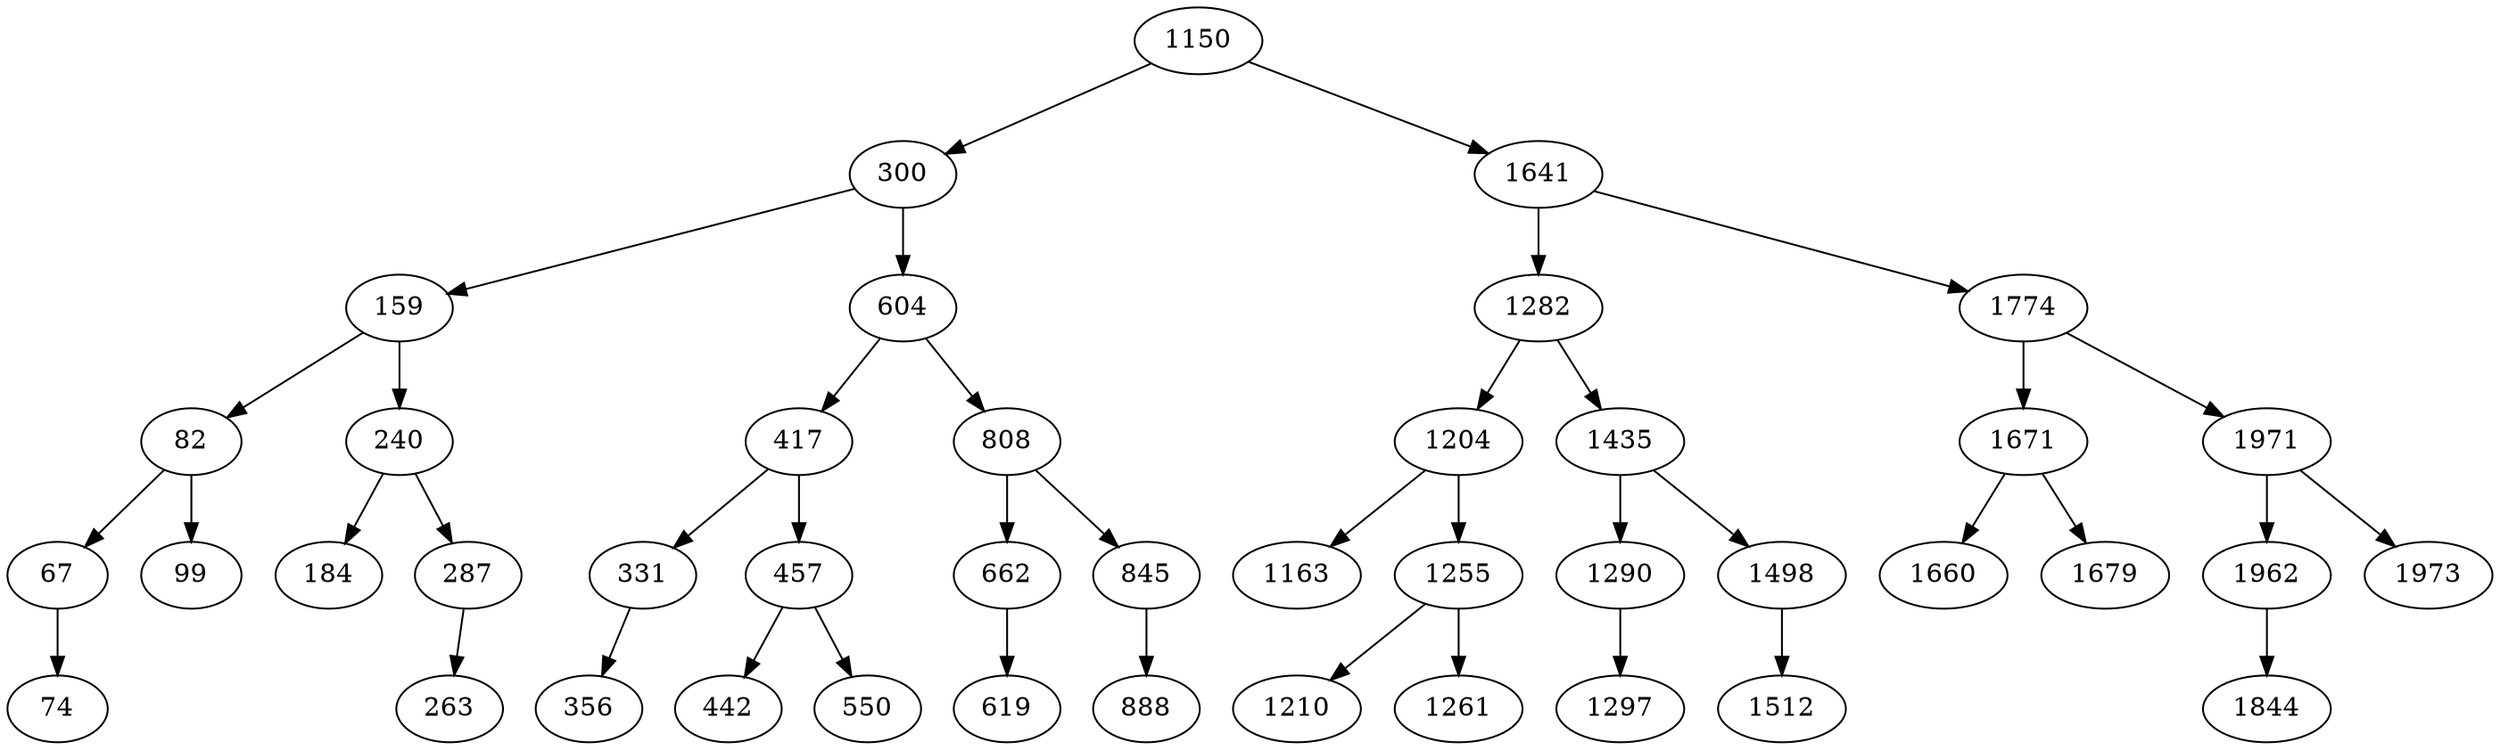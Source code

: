 digraph AVLBaum
{
1150 -> 300;
1150 -> 1641;
300 -> 159;
300 -> 604;
159 -> 82;
159 -> 240;
82 -> 67;
82 -> 99;
67 -> 74;
240 -> 184;
240 -> 287;
287 -> 263;
604 -> 417;
604 -> 808;
417 -> 331;
417 -> 457;
331 -> 356;
457 -> 442;
457 -> 550;
808 -> 662;
808 -> 845;
662 -> 619;
845 -> 888;
1641 -> 1282;
1641 -> 1774;
1282 -> 1204;
1282 -> 1435;
1204 -> 1163;
1204 -> 1255;
1255 -> 1210;
1255 -> 1261;
1435 -> 1290;
1435 -> 1498;
1290 -> 1297;
1498 -> 1512;
1774 -> 1671;
1774 -> 1971;
1671 -> 1660;
1671 -> 1679;
1971 -> 1962;
1971 -> 1973;
1962 -> 1844;
}

